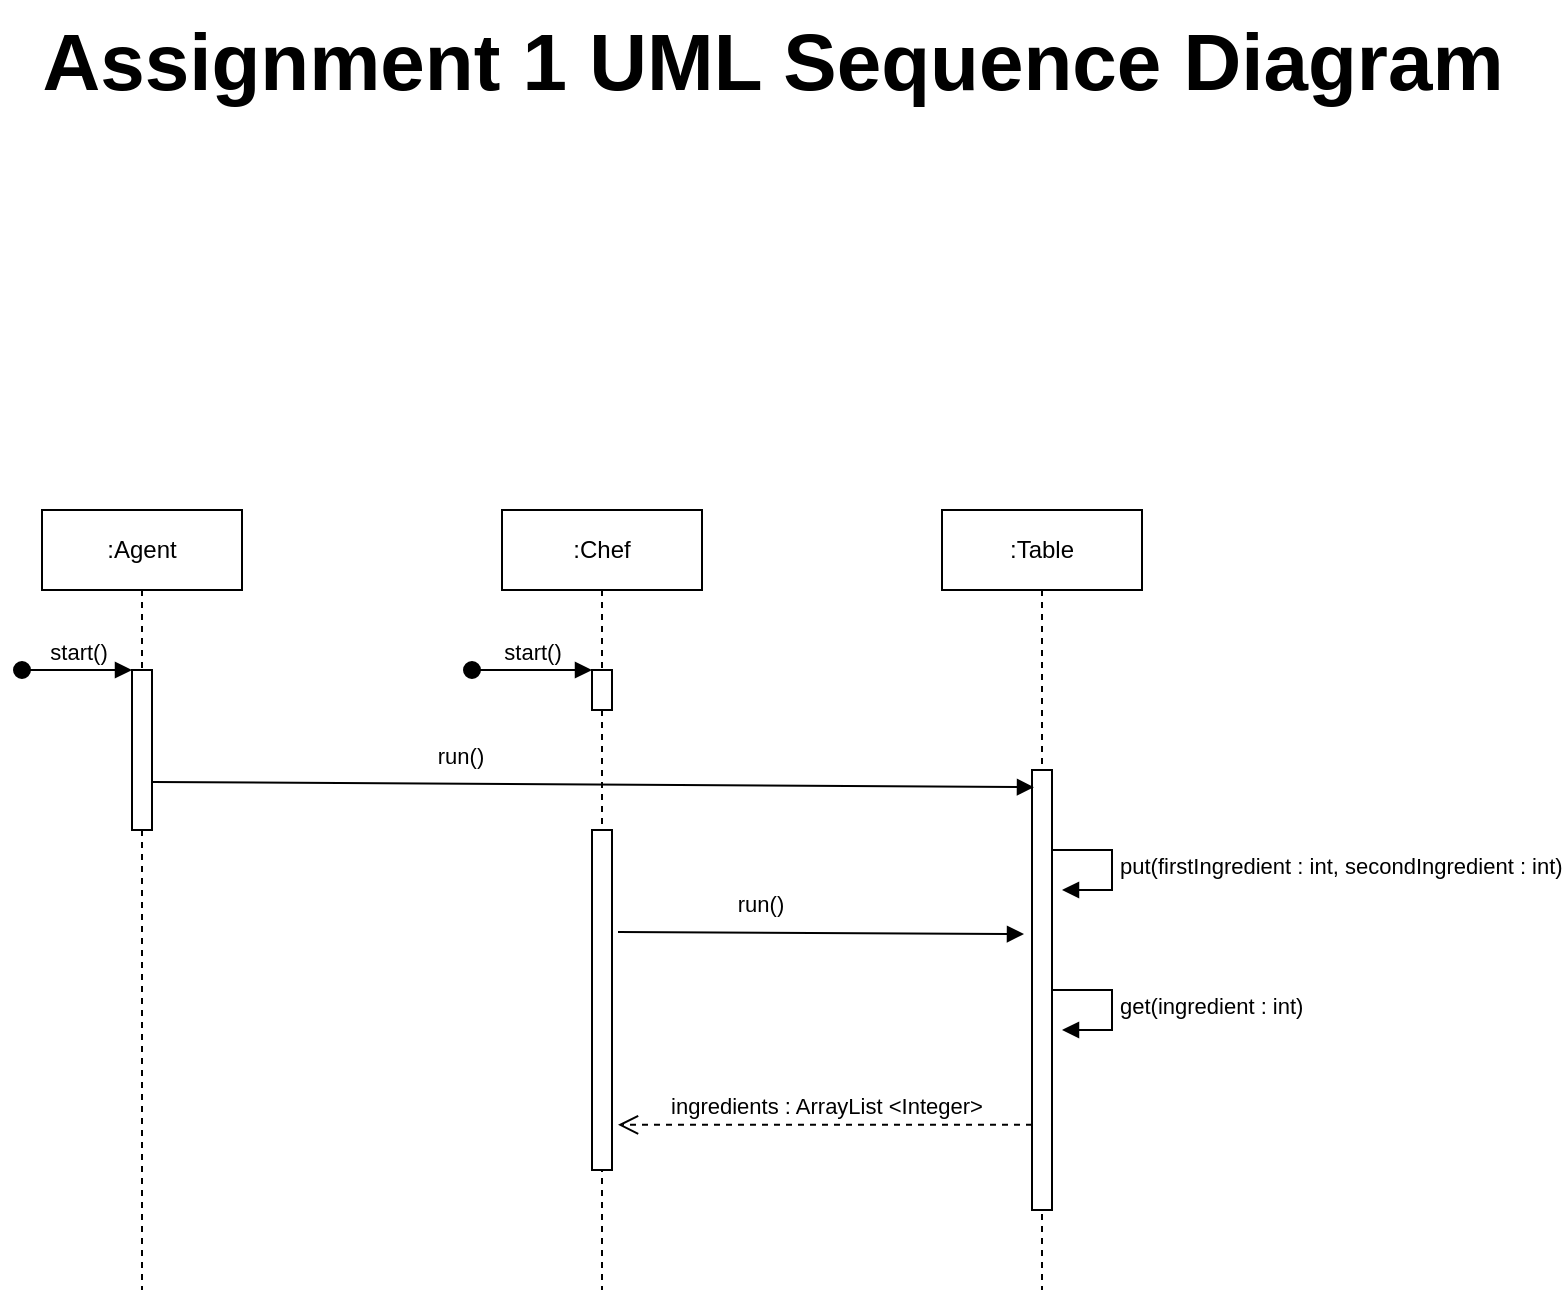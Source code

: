 <mxfile version="20.8.10" type="device"><diagram id="igLBFleDBbG5pnzXniJe" name="Page-1"><mxGraphModel dx="2049" dy="1091" grid="1" gridSize="10" guides="1" tooltips="1" connect="1" arrows="1" fold="1" page="1" pageScale="1" pageWidth="850" pageHeight="1100" math="0" shadow="0"><root><mxCell id="0"/><mxCell id="1" parent="0"/><mxCell id="sb8F35MgSN9rpgsGC4n7-1" value=":Agent" style="shape=umlLifeline;perimeter=lifelinePerimeter;whiteSpace=wrap;html=1;container=1;collapsible=0;recursiveResize=0;outlineConnect=0;" vertex="1" parent="1"><mxGeometry x="60" y="355" width="100" height="390" as="geometry"/></mxCell><mxCell id="sb8F35MgSN9rpgsGC4n7-4" value="" style="html=1;points=[];perimeter=orthogonalPerimeter;" vertex="1" parent="sb8F35MgSN9rpgsGC4n7-1"><mxGeometry x="45" y="80" width="10" height="80" as="geometry"/></mxCell><mxCell id="sb8F35MgSN9rpgsGC4n7-5" value="start()" style="html=1;verticalAlign=bottom;startArrow=oval;endArrow=block;startSize=8;rounded=0;" edge="1" target="sb8F35MgSN9rpgsGC4n7-4" parent="sb8F35MgSN9rpgsGC4n7-1"><mxGeometry relative="1" as="geometry"><mxPoint x="-10" y="80" as="sourcePoint"/></mxGeometry></mxCell><mxCell id="sb8F35MgSN9rpgsGC4n7-2" value=":Table" style="shape=umlLifeline;perimeter=lifelinePerimeter;whiteSpace=wrap;html=1;container=1;collapsible=0;recursiveResize=0;outlineConnect=0;" vertex="1" parent="1"><mxGeometry x="510" y="355" width="100" height="390" as="geometry"/></mxCell><mxCell id="sb8F35MgSN9rpgsGC4n7-10" value="" style="html=1;points=[];perimeter=orthogonalPerimeter;" vertex="1" parent="sb8F35MgSN9rpgsGC4n7-2"><mxGeometry x="45" y="130" width="10" height="220" as="geometry"/></mxCell><mxCell id="sb8F35MgSN9rpgsGC4n7-19" value="put(firstIngredient : int, secondIngredient : int)" style="edgeStyle=orthogonalEdgeStyle;html=1;align=left;spacingLeft=2;endArrow=block;rounded=0;entryX=1;entryY=0;" edge="1" parent="sb8F35MgSN9rpgsGC4n7-2"><mxGeometry relative="1" as="geometry"><mxPoint x="55" y="170" as="sourcePoint"/><Array as="points"><mxPoint x="85" y="170"/></Array><mxPoint x="60" y="190" as="targetPoint"/></mxGeometry></mxCell><mxCell id="sb8F35MgSN9rpgsGC4n7-26" value="get(ingredient : int)" style="edgeStyle=orthogonalEdgeStyle;html=1;align=left;spacingLeft=2;endArrow=block;rounded=0;entryX=1;entryY=0;" edge="1" parent="sb8F35MgSN9rpgsGC4n7-2"><mxGeometry relative="1" as="geometry"><mxPoint x="55" y="240" as="sourcePoint"/><Array as="points"><mxPoint x="85" y="240"/></Array><mxPoint x="60" y="260" as="targetPoint"/></mxGeometry></mxCell><mxCell id="sb8F35MgSN9rpgsGC4n7-3" value=":Chef" style="shape=umlLifeline;perimeter=lifelinePerimeter;whiteSpace=wrap;html=1;container=1;collapsible=0;recursiveResize=0;outlineConnect=0;" vertex="1" parent="1"><mxGeometry x="290" y="355" width="100" height="390" as="geometry"/></mxCell><mxCell id="sb8F35MgSN9rpgsGC4n7-6" value="" style="html=1;points=[];perimeter=orthogonalPerimeter;" vertex="1" parent="sb8F35MgSN9rpgsGC4n7-3"><mxGeometry x="45" y="80" width="10" height="20" as="geometry"/></mxCell><mxCell id="sb8F35MgSN9rpgsGC4n7-7" value="start()" style="html=1;verticalAlign=bottom;startArrow=oval;endArrow=block;startSize=8;rounded=0;" edge="1" target="sb8F35MgSN9rpgsGC4n7-6" parent="sb8F35MgSN9rpgsGC4n7-3"><mxGeometry relative="1" as="geometry"><mxPoint x="-15" y="80" as="sourcePoint"/></mxGeometry></mxCell><mxCell id="sb8F35MgSN9rpgsGC4n7-20" value="" style="html=1;points=[];perimeter=orthogonalPerimeter;" vertex="1" parent="sb8F35MgSN9rpgsGC4n7-3"><mxGeometry x="45" y="160" width="10" height="170" as="geometry"/></mxCell><mxCell id="sb8F35MgSN9rpgsGC4n7-11" value="run()" style="html=1;verticalAlign=bottom;endArrow=block;rounded=0;entryX=0.1;entryY=0.039;entryDx=0;entryDy=0;entryPerimeter=0;exitX=1;exitY=0.7;exitDx=0;exitDy=0;exitPerimeter=0;" edge="1" target="sb8F35MgSN9rpgsGC4n7-10" parent="1" source="sb8F35MgSN9rpgsGC4n7-4"><mxGeometry x="-0.304" y="5" relative="1" as="geometry"><mxPoint x="330" y="505" as="sourcePoint"/><mxPoint x="560" y="455" as="targetPoint"/><mxPoint as="offset"/></mxGeometry></mxCell><mxCell id="sb8F35MgSN9rpgsGC4n7-21" value="run()" style="html=1;verticalAlign=bottom;endArrow=block;rounded=0;exitX=1.3;exitY=0.3;exitDx=0;exitDy=0;exitPerimeter=0;entryX=-0.4;entryY=0.373;entryDx=0;entryDy=0;entryPerimeter=0;" edge="1" parent="1" source="sb8F35MgSN9rpgsGC4n7-20" target="sb8F35MgSN9rpgsGC4n7-10"><mxGeometry x="-0.304" y="5" relative="1" as="geometry"><mxPoint x="125" y="501" as="sourcePoint"/><mxPoint x="696" y="505.92" as="targetPoint"/><mxPoint as="offset"/></mxGeometry></mxCell><mxCell id="sb8F35MgSN9rpgsGC4n7-25" value="ingredients : ArrayList &amp;lt;Integer&amp;gt;" style="html=1;verticalAlign=bottom;endArrow=open;dashed=1;endSize=8;rounded=0;exitX=0;exitY=0.806;exitDx=0;exitDy=0;exitPerimeter=0;entryX=1.3;entryY=0.867;entryDx=0;entryDy=0;entryPerimeter=0;" edge="1" source="sb8F35MgSN9rpgsGC4n7-10" parent="1" target="sb8F35MgSN9rpgsGC4n7-20"><mxGeometry relative="1" as="geometry"><mxPoint x="560" y="625" as="targetPoint"/><mxPoint x="620" y="625" as="sourcePoint"/></mxGeometry></mxCell><mxCell id="sb8F35MgSN9rpgsGC4n7-27" value="&lt;b&gt;&lt;font style=&quot;font-size: 40px;&quot;&gt;Assignment 1 UML Sequence Diagram&lt;/font&gt;&lt;/b&gt;" style="text;html=1;align=center;verticalAlign=middle;resizable=0;points=[];autosize=1;strokeColor=none;fillColor=none;" vertex="1" parent="1"><mxGeometry x="50" y="100" width="750" height="60" as="geometry"/></mxCell></root></mxGraphModel></diagram></mxfile>